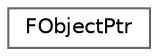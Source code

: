 digraph "Graphical Class Hierarchy"
{
 // INTERACTIVE_SVG=YES
 // LATEX_PDF_SIZE
  bgcolor="transparent";
  edge [fontname=Helvetica,fontsize=10,labelfontname=Helvetica,labelfontsize=10];
  node [fontname=Helvetica,fontsize=10,shape=box,height=0.2,width=0.4];
  rankdir="LR";
  Node0 [id="Node000000",label="FObjectPtr",height=0.2,width=0.4,color="grey40", fillcolor="white", style="filled",URL="$d7/d0d/structFObjectPtr.html",tooltip="FObjectPtr is the basic, minimally typed version of TObjectPtr."];
}
